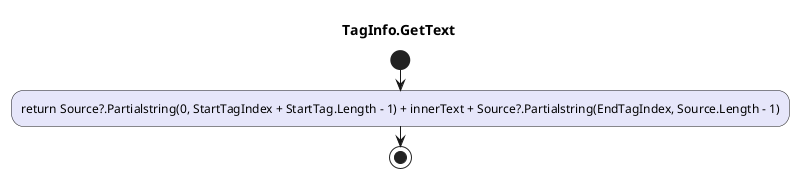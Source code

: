 @startuml TagInfo.GetText
title TagInfo.GetText
start
#Lavender:return Source?.Partialstring(0, StartTagIndex + StartTag.Length - 1) + innerText + Source?.Partialstring(EndTagIndex, Source.Length - 1);
stop
@enduml

